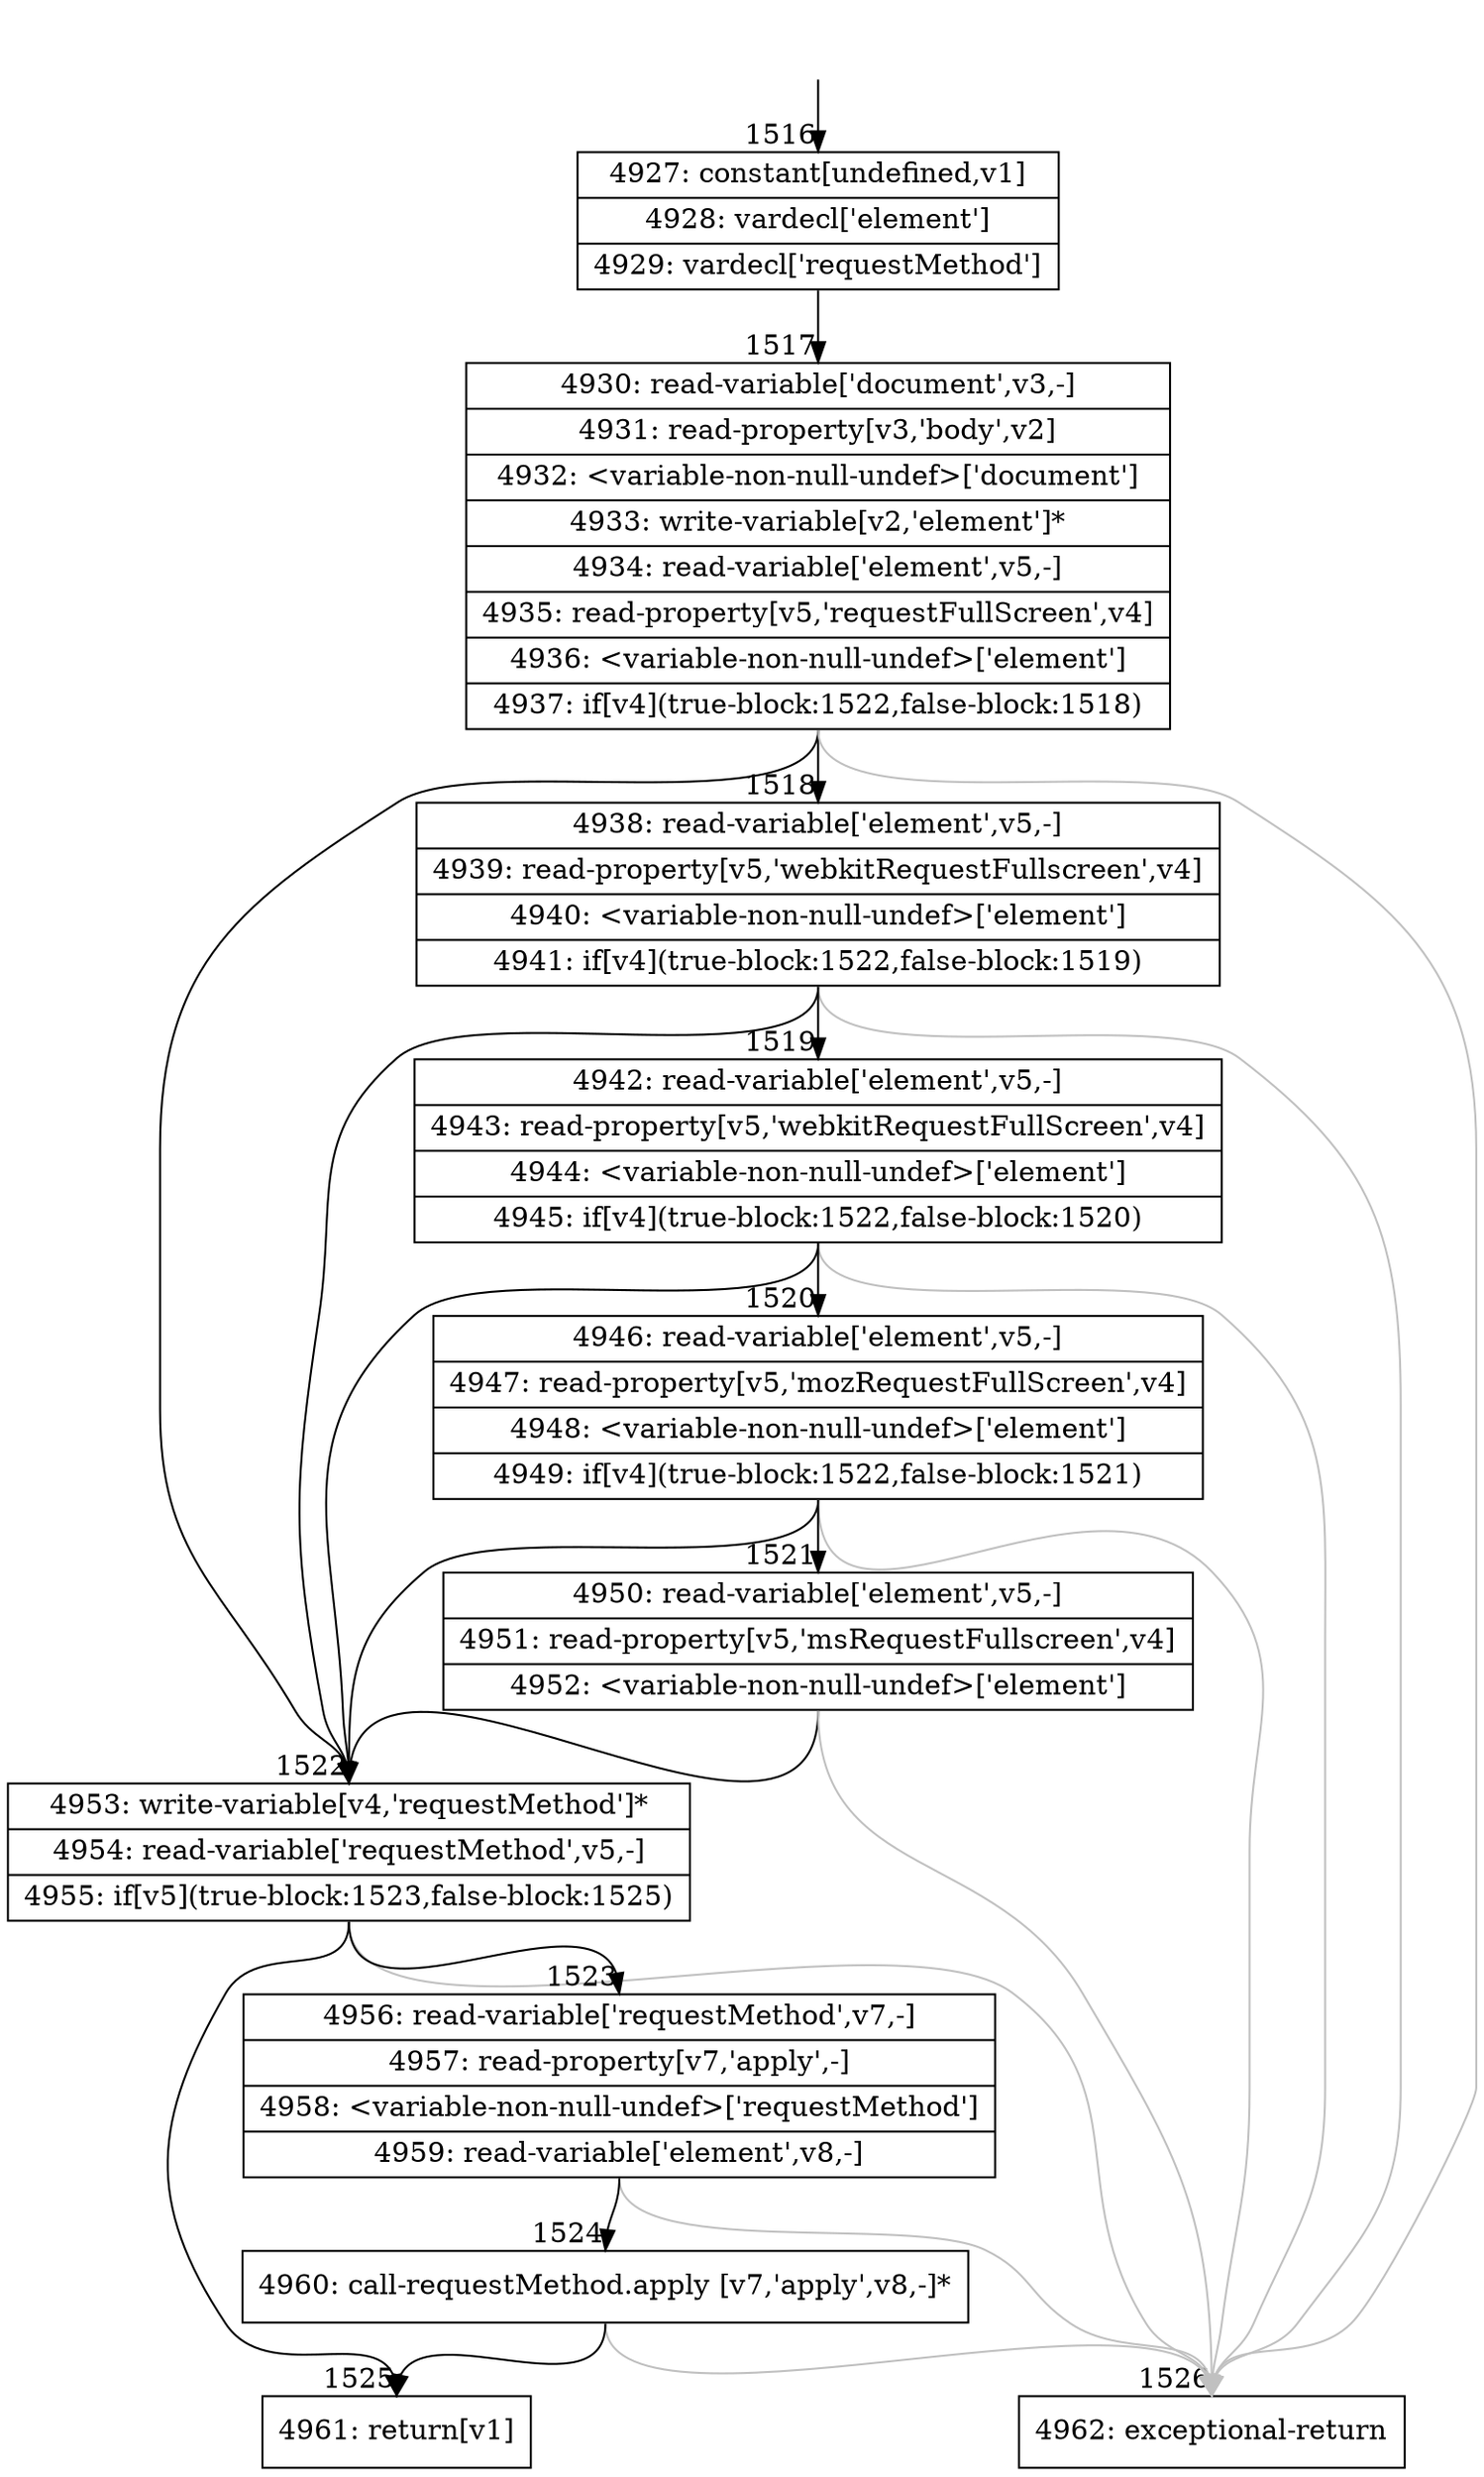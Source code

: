 digraph {
rankdir="TD"
BB_entry100[shape=none,label=""];
BB_entry100 -> BB1516 [tailport=s, headport=n, headlabel="    1516"]
BB1516 [shape=record label="{4927: constant[undefined,v1]|4928: vardecl['element']|4929: vardecl['requestMethod']}" ] 
BB1516 -> BB1517 [tailport=s, headport=n, headlabel="      1517"]
BB1517 [shape=record label="{4930: read-variable['document',v3,-]|4931: read-property[v3,'body',v2]|4932: \<variable-non-null-undef\>['document']|4933: write-variable[v2,'element']*|4934: read-variable['element',v5,-]|4935: read-property[v5,'requestFullScreen',v4]|4936: \<variable-non-null-undef\>['element']|4937: if[v4](true-block:1522,false-block:1518)}" ] 
BB1517 -> BB1522 [tailport=s, headport=n, headlabel="      1522"]
BB1517 -> BB1518 [tailport=s, headport=n, headlabel="      1518"]
BB1517 -> BB1526 [tailport=s, headport=n, color=gray, headlabel="      1526"]
BB1518 [shape=record label="{4938: read-variable['element',v5,-]|4939: read-property[v5,'webkitRequestFullscreen',v4]|4940: \<variable-non-null-undef\>['element']|4941: if[v4](true-block:1522,false-block:1519)}" ] 
BB1518 -> BB1522 [tailport=s, headport=n]
BB1518 -> BB1519 [tailport=s, headport=n, headlabel="      1519"]
BB1518 -> BB1526 [tailport=s, headport=n, color=gray]
BB1519 [shape=record label="{4942: read-variable['element',v5,-]|4943: read-property[v5,'webkitRequestFullScreen',v4]|4944: \<variable-non-null-undef\>['element']|4945: if[v4](true-block:1522,false-block:1520)}" ] 
BB1519 -> BB1522 [tailport=s, headport=n]
BB1519 -> BB1520 [tailport=s, headport=n, headlabel="      1520"]
BB1519 -> BB1526 [tailport=s, headport=n, color=gray]
BB1520 [shape=record label="{4946: read-variable['element',v5,-]|4947: read-property[v5,'mozRequestFullScreen',v4]|4948: \<variable-non-null-undef\>['element']|4949: if[v4](true-block:1522,false-block:1521)}" ] 
BB1520 -> BB1522 [tailport=s, headport=n]
BB1520 -> BB1521 [tailport=s, headport=n, headlabel="      1521"]
BB1520 -> BB1526 [tailport=s, headport=n, color=gray]
BB1521 [shape=record label="{4950: read-variable['element',v5,-]|4951: read-property[v5,'msRequestFullscreen',v4]|4952: \<variable-non-null-undef\>['element']}" ] 
BB1521 -> BB1522 [tailport=s, headport=n]
BB1521 -> BB1526 [tailport=s, headport=n, color=gray]
BB1522 [shape=record label="{4953: write-variable[v4,'requestMethod']*|4954: read-variable['requestMethod',v5,-]|4955: if[v5](true-block:1523,false-block:1525)}" ] 
BB1522 -> BB1523 [tailport=s, headport=n, headlabel="      1523"]
BB1522 -> BB1525 [tailport=s, headport=n, headlabel="      1525"]
BB1522 -> BB1526 [tailport=s, headport=n, color=gray]
BB1523 [shape=record label="{4956: read-variable['requestMethod',v7,-]|4957: read-property[v7,'apply',-]|4958: \<variable-non-null-undef\>['requestMethod']|4959: read-variable['element',v8,-]}" ] 
BB1523 -> BB1524 [tailport=s, headport=n, headlabel="      1524"]
BB1523 -> BB1526 [tailport=s, headport=n, color=gray]
BB1524 [shape=record label="{4960: call-requestMethod.apply [v7,'apply',v8,-]*}" ] 
BB1524 -> BB1525 [tailport=s, headport=n]
BB1524 -> BB1526 [tailport=s, headport=n, color=gray]
BB1525 [shape=record label="{4961: return[v1]}" ] 
BB1526 [shape=record label="{4962: exceptional-return}" ] 
//#$~ 1924
}
